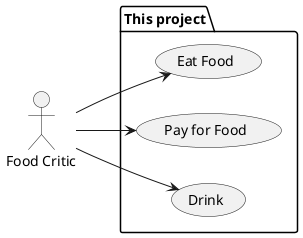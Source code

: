 @startuml {ProjectName}-cases

left to right direction

actor "Food Critic" as fc

package "This project" {
  usecase "Eat Food" as UC1
  usecase "Pay for Food" as UC2
  usecase "Drink" as UC3
}

fc --> UC1
fc --> UC2
fc --> UC3

@enduml